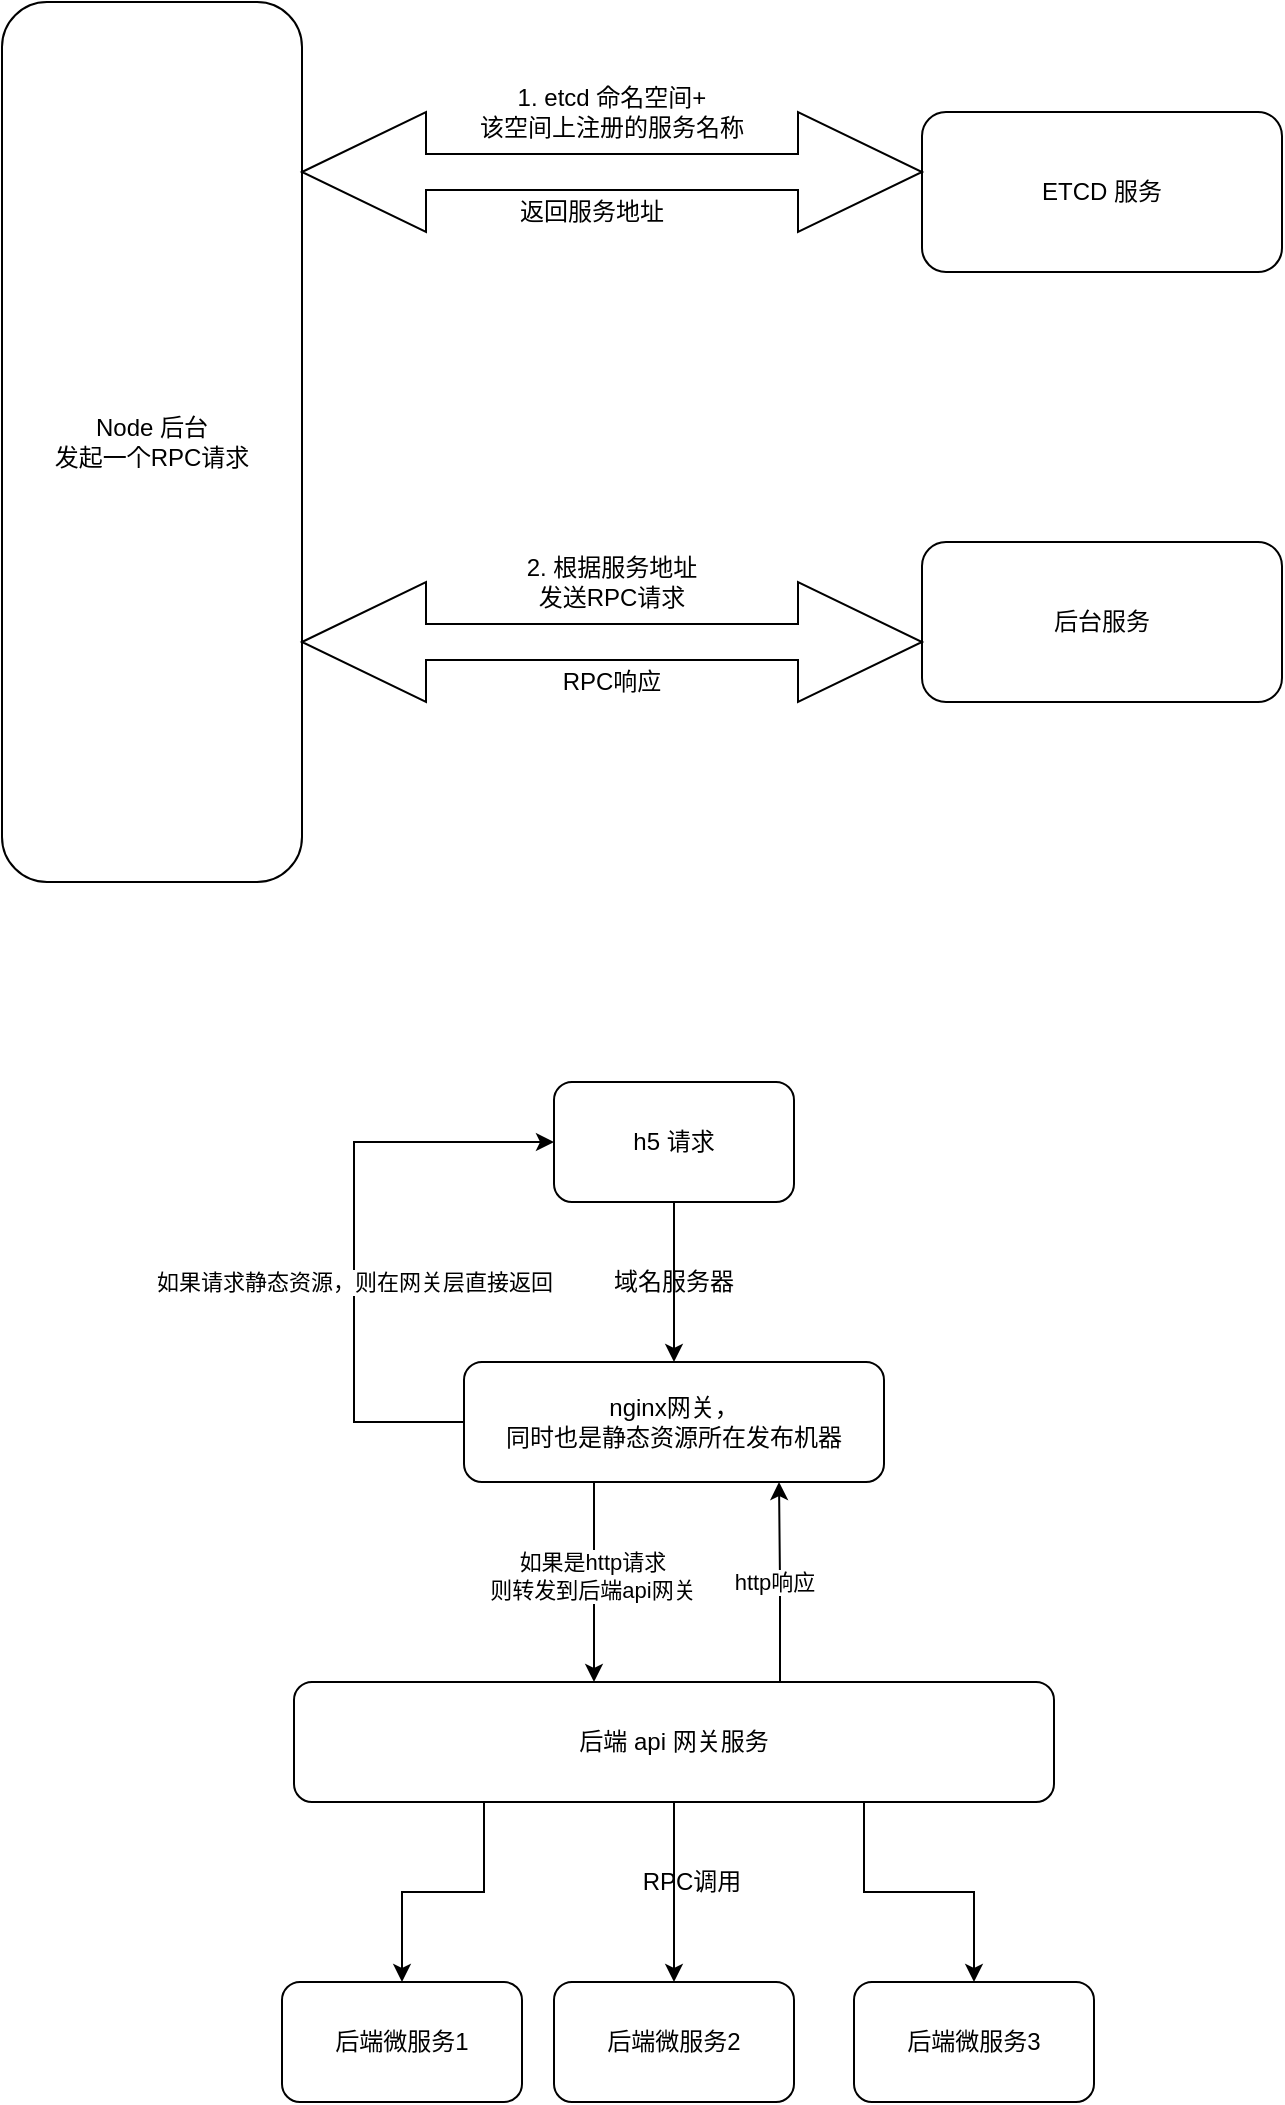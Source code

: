 <mxfile version="14.2.9" type="github">
  <diagram id="KGO9RCgu3UFrPwI6bHZ9" name="Page-1">
    <mxGraphModel dx="1172" dy="684" grid="1" gridSize="10" guides="1" tooltips="1" connect="1" arrows="1" fold="1" page="1" pageScale="1" pageWidth="827" pageHeight="1169" math="0" shadow="0">
      <root>
        <mxCell id="0" />
        <mxCell id="1" parent="0" />
        <mxCell id="x-1Xr5X_kJv5rw9ZrKIV-71" value="Node 后台&lt;br&gt;发起一个RPC请求" style="rounded=1;whiteSpace=wrap;html=1;" parent="1" vertex="1">
          <mxGeometry x="94" y="70" width="150" height="440" as="geometry" />
        </mxCell>
        <mxCell id="x-1Xr5X_kJv5rw9ZrKIV-72" value="ETCD 服务" style="rounded=1;whiteSpace=wrap;html=1;" parent="1" vertex="1">
          <mxGeometry x="554" y="125" width="180" height="80" as="geometry" />
        </mxCell>
        <mxCell id="x-1Xr5X_kJv5rw9ZrKIV-76" value="" style="shape=doubleArrow;whiteSpace=wrap;html=1;" parent="1" vertex="1">
          <mxGeometry x="244" y="125" width="310" height="60" as="geometry" />
        </mxCell>
        <mxCell id="x-1Xr5X_kJv5rw9ZrKIV-78" value="1. etcd 命名空间+&lt;br&gt;该空间上注册的服务名称" style="text;html=1;strokeColor=none;fillColor=none;align=center;verticalAlign=middle;whiteSpace=wrap;rounded=0;" parent="1" vertex="1">
          <mxGeometry x="304" y="120" width="190" height="10" as="geometry" />
        </mxCell>
        <mxCell id="x-1Xr5X_kJv5rw9ZrKIV-79" value="返回服务地址" style="text;html=1;strokeColor=none;fillColor=none;align=center;verticalAlign=middle;whiteSpace=wrap;rounded=0;" parent="1" vertex="1">
          <mxGeometry x="334" y="165" width="110" height="20" as="geometry" />
        </mxCell>
        <mxCell id="x-1Xr5X_kJv5rw9ZrKIV-80" value="后台服务" style="rounded=1;whiteSpace=wrap;html=1;" parent="1" vertex="1">
          <mxGeometry x="554" y="340" width="180" height="80" as="geometry" />
        </mxCell>
        <mxCell id="x-1Xr5X_kJv5rw9ZrKIV-81" value="" style="shape=doubleArrow;whiteSpace=wrap;html=1;" parent="1" vertex="1">
          <mxGeometry x="244" y="360" width="310" height="60" as="geometry" />
        </mxCell>
        <mxCell id="x-1Xr5X_kJv5rw9ZrKIV-82" value="2. 根据服务地址&lt;br&gt;发送RPC请求" style="text;html=1;strokeColor=none;fillColor=none;align=center;verticalAlign=middle;whiteSpace=wrap;rounded=0;" parent="1" vertex="1">
          <mxGeometry x="329" y="340" width="140" height="40" as="geometry" />
        </mxCell>
        <mxCell id="x-1Xr5X_kJv5rw9ZrKIV-83" value="RPC响应" style="text;html=1;strokeColor=none;fillColor=none;align=center;verticalAlign=middle;whiteSpace=wrap;rounded=0;" parent="1" vertex="1">
          <mxGeometry x="354" y="400" width="90" height="20" as="geometry" />
        </mxCell>
        <mxCell id="jWdivI3Rdq9qjJ7Igxuj-3" value="" style="edgeStyle=orthogonalEdgeStyle;rounded=0;orthogonalLoop=1;jettySize=auto;html=1;" parent="1" source="jWdivI3Rdq9qjJ7Igxuj-1" target="jWdivI3Rdq9qjJ7Igxuj-2" edge="1">
          <mxGeometry relative="1" as="geometry" />
        </mxCell>
        <mxCell id="jWdivI3Rdq9qjJ7Igxuj-1" value="h5 请求" style="rounded=1;whiteSpace=wrap;html=1;" parent="1" vertex="1">
          <mxGeometry x="370" y="610" width="120" height="60" as="geometry" />
        </mxCell>
        <mxCell id="jWdivI3Rdq9qjJ7Igxuj-6" value="" style="edgeStyle=orthogonalEdgeStyle;rounded=0;orthogonalLoop=1;jettySize=auto;html=1;" parent="1" source="jWdivI3Rdq9qjJ7Igxuj-2" target="jWdivI3Rdq9qjJ7Igxuj-5" edge="1">
          <mxGeometry relative="1" as="geometry">
            <Array as="points">
              <mxPoint x="390" y="820" />
              <mxPoint x="390" y="820" />
            </Array>
          </mxGeometry>
        </mxCell>
        <mxCell id="jWdivI3Rdq9qjJ7Igxuj-20" value="如果是http请求&lt;br&gt;则转发到后端api网关" style="edgeLabel;html=1;align=center;verticalAlign=middle;resizable=0;points=[];" parent="jWdivI3Rdq9qjJ7Igxuj-6" vertex="1" connectable="0">
          <mxGeometry x="-0.067" y="-1" relative="1" as="geometry">
            <mxPoint as="offset" />
          </mxGeometry>
        </mxCell>
        <mxCell id="jWdivI3Rdq9qjJ7Igxuj-18" style="edgeStyle=orthogonalEdgeStyle;rounded=0;orthogonalLoop=1;jettySize=auto;html=1;exitX=0;exitY=0.5;exitDx=0;exitDy=0;entryX=0;entryY=0.5;entryDx=0;entryDy=0;" parent="1" source="jWdivI3Rdq9qjJ7Igxuj-2" target="jWdivI3Rdq9qjJ7Igxuj-1" edge="1">
          <mxGeometry relative="1" as="geometry">
            <Array as="points">
              <mxPoint x="270" y="780" />
              <mxPoint x="270" y="640" />
            </Array>
          </mxGeometry>
        </mxCell>
        <mxCell id="jWdivI3Rdq9qjJ7Igxuj-19" value="如果请求静态资源，则在网关层直接返回" style="edgeLabel;html=1;align=center;verticalAlign=middle;resizable=0;points=[];" parent="jWdivI3Rdq9qjJ7Igxuj-18" vertex="1" connectable="0">
          <mxGeometry x="-0.374" relative="1" as="geometry">
            <mxPoint y="-33" as="offset" />
          </mxGeometry>
        </mxCell>
        <mxCell id="jWdivI3Rdq9qjJ7Igxuj-2" value="nginx网关，&lt;br&gt;同时也是静态资源所在发布机器" style="whiteSpace=wrap;html=1;rounded=1;" parent="1" vertex="1">
          <mxGeometry x="325" y="750" width="210" height="60" as="geometry" />
        </mxCell>
        <mxCell id="jWdivI3Rdq9qjJ7Igxuj-4" value="域名服务器" style="text;html=1;strokeColor=none;fillColor=none;align=center;verticalAlign=middle;whiteSpace=wrap;rounded=0;" parent="1" vertex="1">
          <mxGeometry x="380" y="700" width="100" height="20" as="geometry" />
        </mxCell>
        <mxCell id="jWdivI3Rdq9qjJ7Igxuj-10" style="edgeStyle=orthogonalEdgeStyle;rounded=0;orthogonalLoop=1;jettySize=auto;html=1;exitX=0.25;exitY=1;exitDx=0;exitDy=0;entryX=0.5;entryY=0;entryDx=0;entryDy=0;" parent="1" source="jWdivI3Rdq9qjJ7Igxuj-5" target="jWdivI3Rdq9qjJ7Igxuj-7" edge="1">
          <mxGeometry relative="1" as="geometry" />
        </mxCell>
        <mxCell id="jWdivI3Rdq9qjJ7Igxuj-11" style="edgeStyle=orthogonalEdgeStyle;rounded=0;orthogonalLoop=1;jettySize=auto;html=1;exitX=0.5;exitY=1;exitDx=0;exitDy=0;entryX=0.5;entryY=0;entryDx=0;entryDy=0;" parent="1" source="jWdivI3Rdq9qjJ7Igxuj-5" target="jWdivI3Rdq9qjJ7Igxuj-8" edge="1">
          <mxGeometry relative="1" as="geometry">
            <mxPoint x="430" y="1020" as="sourcePoint" />
          </mxGeometry>
        </mxCell>
        <mxCell id="jWdivI3Rdq9qjJ7Igxuj-13" style="edgeStyle=orthogonalEdgeStyle;rounded=0;orthogonalLoop=1;jettySize=auto;html=1;exitX=0.75;exitY=1;exitDx=0;exitDy=0;entryX=0.5;entryY=0;entryDx=0;entryDy=0;" parent="1" source="jWdivI3Rdq9qjJ7Igxuj-5" target="jWdivI3Rdq9qjJ7Igxuj-9" edge="1">
          <mxGeometry relative="1" as="geometry" />
        </mxCell>
        <mxCell id="jWdivI3Rdq9qjJ7Igxuj-21" style="edgeStyle=orthogonalEdgeStyle;rounded=0;orthogonalLoop=1;jettySize=auto;html=1;exitX=0.75;exitY=0;exitDx=0;exitDy=0;entryX=0.75;entryY=1;entryDx=0;entryDy=0;" parent="1" source="jWdivI3Rdq9qjJ7Igxuj-5" target="jWdivI3Rdq9qjJ7Igxuj-2" edge="1">
          <mxGeometry relative="1" as="geometry">
            <Array as="points">
              <mxPoint x="483" y="910" />
              <mxPoint x="483" y="860" />
            </Array>
          </mxGeometry>
        </mxCell>
        <mxCell id="jWdivI3Rdq9qjJ7Igxuj-22" value="http响应" style="edgeLabel;html=1;align=center;verticalAlign=middle;resizable=0;points=[];" parent="jWdivI3Rdq9qjJ7Igxuj-21" vertex="1" connectable="0">
          <mxGeometry x="0.1" y="2" relative="1" as="geometry">
            <mxPoint x="-1" y="-14" as="offset" />
          </mxGeometry>
        </mxCell>
        <mxCell id="jWdivI3Rdq9qjJ7Igxuj-5" value="后端 api 网关服务" style="whiteSpace=wrap;html=1;rounded=1;" parent="1" vertex="1">
          <mxGeometry x="240" y="910" width="380" height="60" as="geometry" />
        </mxCell>
        <mxCell id="jWdivI3Rdq9qjJ7Igxuj-7" value="后端微服务1" style="rounded=1;whiteSpace=wrap;html=1;" parent="1" vertex="1">
          <mxGeometry x="234" y="1060" width="120" height="60" as="geometry" />
        </mxCell>
        <mxCell id="jWdivI3Rdq9qjJ7Igxuj-8" value="&lt;span&gt;后端微服务2&lt;/span&gt;" style="rounded=1;whiteSpace=wrap;html=1;" parent="1" vertex="1">
          <mxGeometry x="370" y="1060" width="120" height="60" as="geometry" />
        </mxCell>
        <mxCell id="jWdivI3Rdq9qjJ7Igxuj-9" value="&lt;span&gt;后端微服务3&lt;/span&gt;" style="rounded=1;whiteSpace=wrap;html=1;" parent="1" vertex="1">
          <mxGeometry x="520" y="1060" width="120" height="60" as="geometry" />
        </mxCell>
        <mxCell id="jWdivI3Rdq9qjJ7Igxuj-16" value="RPC调用" style="text;html=1;strokeColor=none;fillColor=none;align=center;verticalAlign=middle;whiteSpace=wrap;rounded=0;" parent="1" vertex="1">
          <mxGeometry x="409" y="1000" width="60" height="20" as="geometry" />
        </mxCell>
      </root>
    </mxGraphModel>
  </diagram>
</mxfile>
